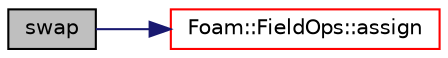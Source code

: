 digraph "swap"
{
  bgcolor="transparent";
  edge [fontname="Helvetica",fontsize="10",labelfontname="Helvetica",labelfontsize="10"];
  node [fontname="Helvetica",fontsize="10",shape=record];
  rankdir="LR";
  Node1 [label="swap",height=0.2,width=0.4,color="black", fillcolor="grey75", style="filled" fontcolor="black"];
  Node1 -> Node2 [color="midnightblue",fontsize="10",style="solid",fontname="Helvetica"];
  Node2 [label="Foam::FieldOps::assign",height=0.2,width=0.4,color="red",URL="$namespaceFoam_1_1FieldOps.html#a0c0145ff47bcec2bc1a0cd1f904bf22d",tooltip="Populate a field as the result of a unary operation on an input. "];
}

